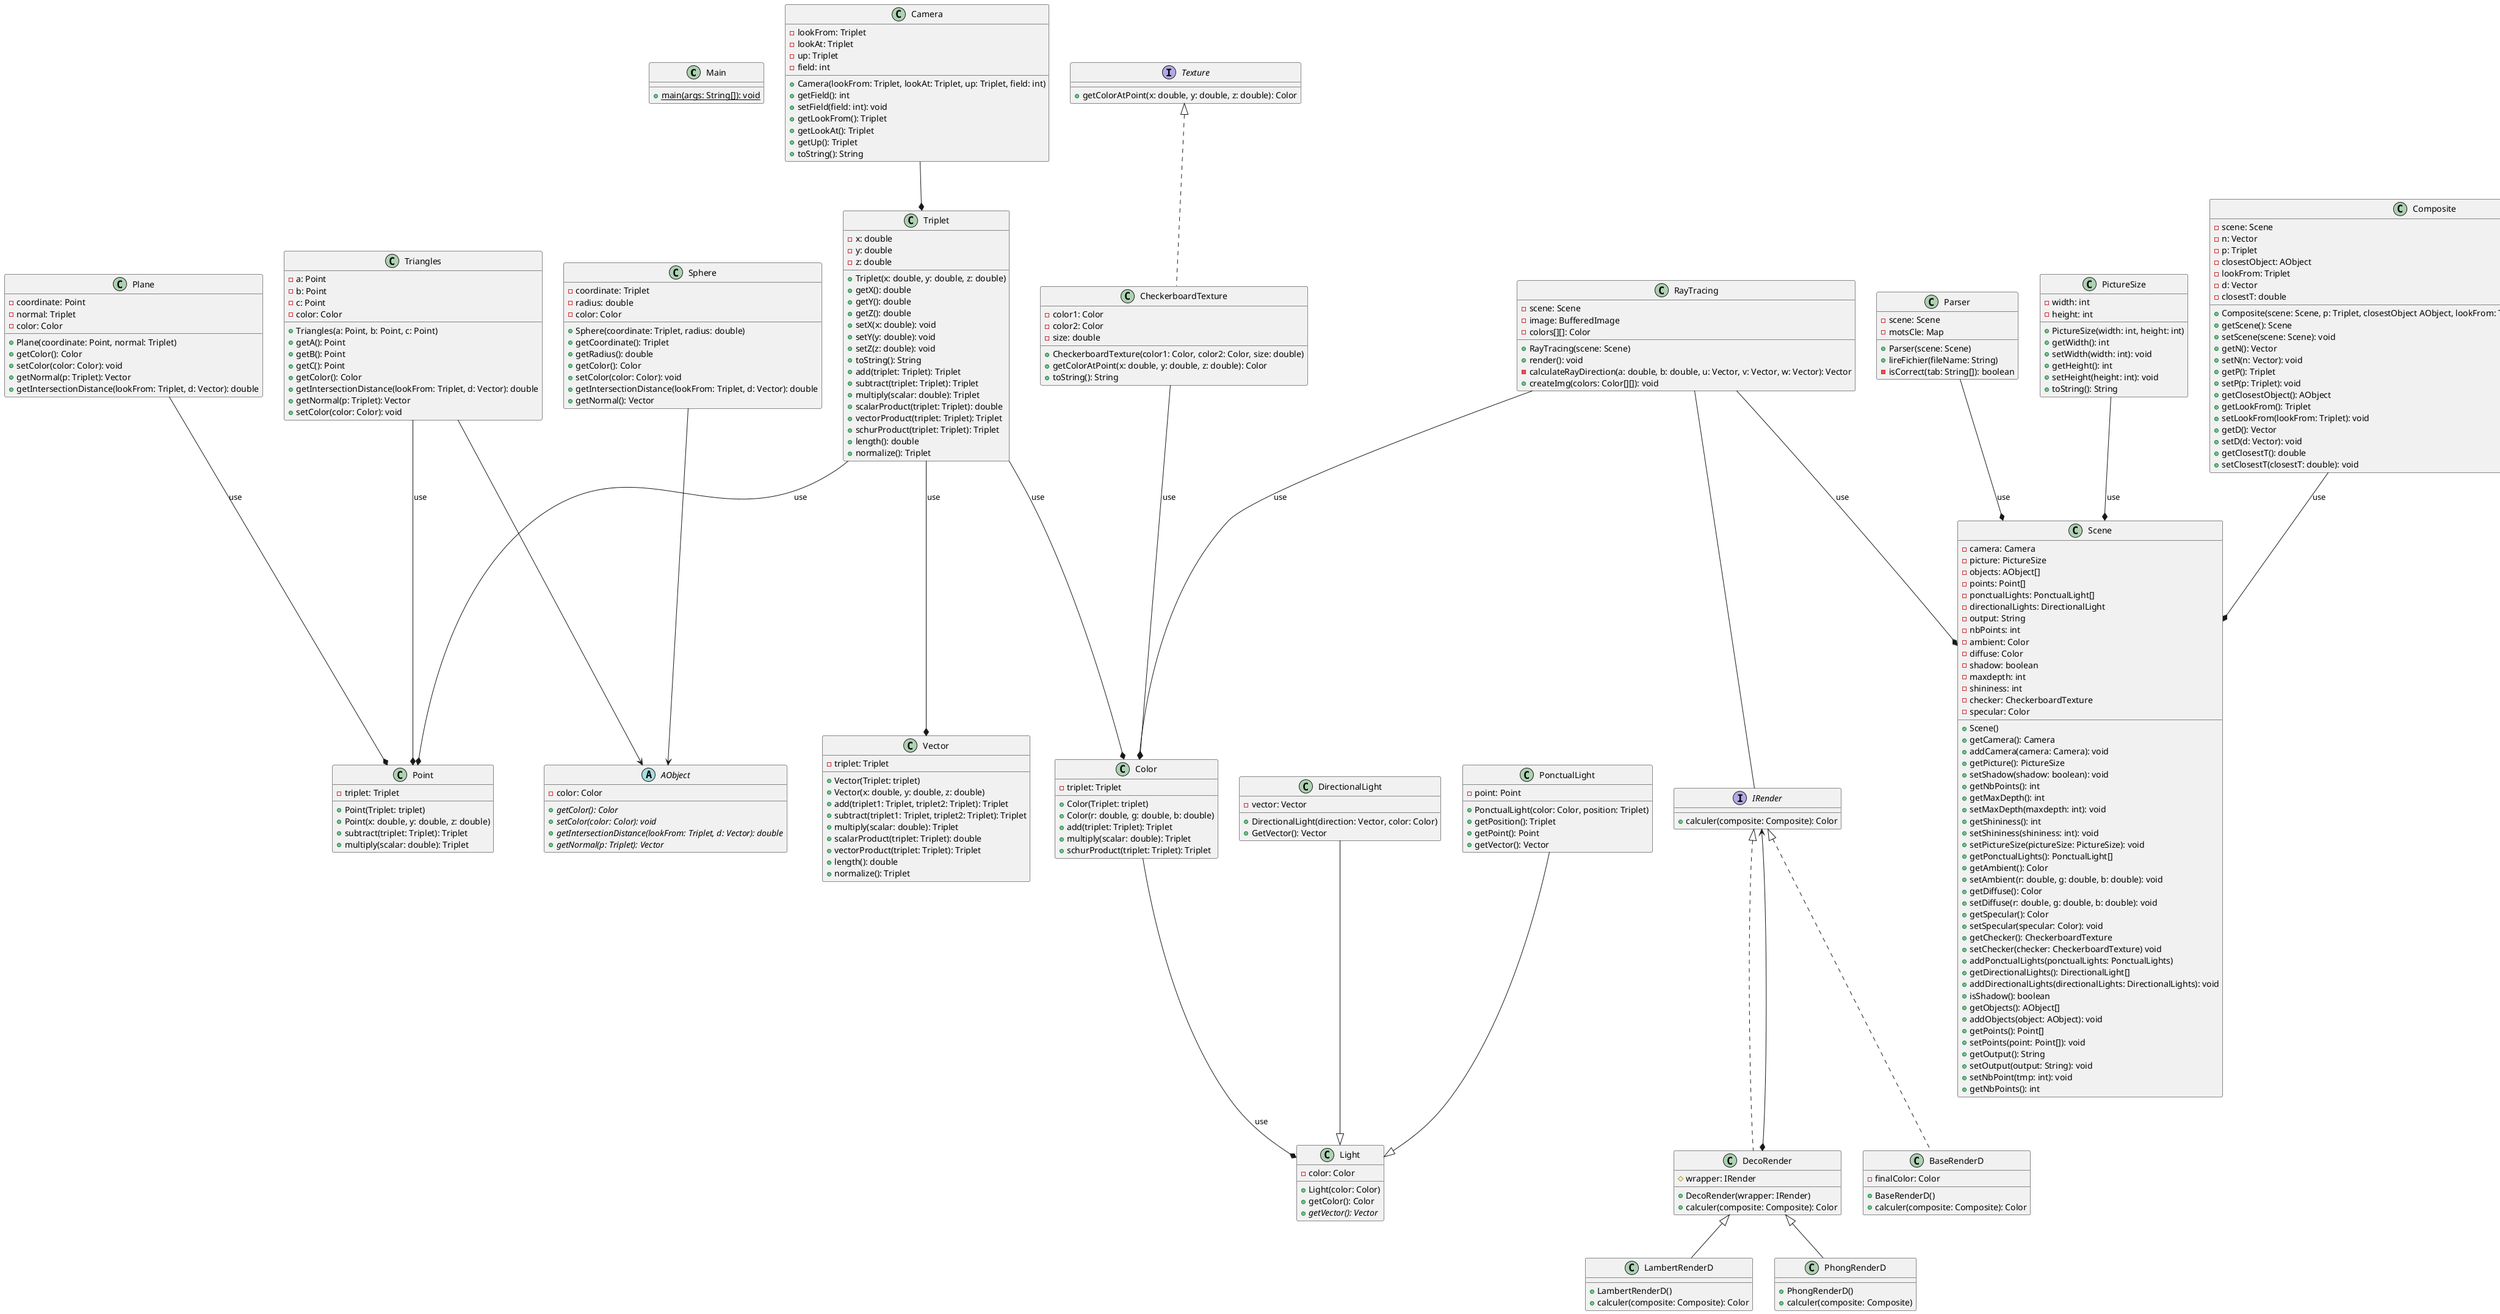 @startuml
'https://plantuml.com/class-diagram

class Main{
  + {static} main(args: String[]): void
}

class Triplet {
  - x: double
  - y: double
  - z: double
  + Triplet(x: double, y: double, z: double)
  + getX(): double
  + getY(): double
  + getZ(): double
  + setX(x: double): void
  + setY(y: double): void
  + setZ(z: double): void
  + toString(): String
  + add(triplet: Triplet): Triplet
  + subtract(triplet: Triplet): Triplet
  + multiply(scalar: double): Triplet
  + scalarProduct(triplet: Triplet): double
  + vectorProduct(triplet: Triplet): Triplet
  + schurProduct(triplet: Triplet): Triplet
  + length(): double
  + normalize(): Triplet
}

class Point {
  - triplet: Triplet
  + Point(Triplet: triplet)
  + Point(x: double, y: double, z: double)
  + subtract(triplet: Triplet): Triplet
  + multiply(scalar: double): Triplet
}

class Vector {
  - triplet: Triplet
  + Vector(Triplet: triplet)
  + Vector(x: double, y: double, z: double)
  + add(triplet1: Triplet, triplet2: Triplet): Triplet
  + subtract(triplet1: Triplet, triplet2: Triplet): Triplet
  + multiply(scalar: double): Triplet
  + scalarProduct(triplet: Triplet): double
  + vectorProduct(triplet: Triplet): Triplet
  + length(): double
  + normalize(): Triplet
}

class Color {
  - triplet: Triplet
  + Color(Triplet: triplet)
  + Color(r: double, g: double, b: double)
  + add(triplet: Triplet): Triplet
  + multiply(scalar: double): Triplet
  + schurProduct(triplet: Triplet): Triplet

}

class Light {
  - color: Color
  + Light(color: Color)
  + getColor(): Color
  + {abstract} getVector(): Vector
}

class DirectionalLight {
  - vector: Vector
  + DirectionalLight(direction: Vector, color: Color)
  + GetVector(): Vector
}

class PonctualLight {
  - point: Point
  + PonctualLight(color: Color, position: Triplet)
  + getPosition(): Triplet
  + getPoint(): Point
  + getVector(): Vector
}

abstract class AObject{
  - color: Color
  + {abstract} getColor(): Color
  + {abstract} setColor(color: Color): void
  + {abstract} getIntersectionDistance(lookFrom: Triplet, d: Vector): double
  + {abstract} getNormal(p: Triplet): Vector
}

class Plane {
  - coordinate: Point
  - normal: Triplet
  - color: Color
  + Plane(coordinate: Point, normal: Triplet)
  + getColor(): Color
  + setColor(color: Color): void
  + getNormal(p: Triplet): Vector
  + getIntersectionDistance(lookFrom: Triplet, d: Vector): double
}

class Triangles {
  - a: Point
  - b: Point
  - c: Point
  - color: Color
  + Triangles(a: Point, b: Point, c: Point)
  + getA(): Point
  + getB(): Point
  + getC(): Point
  + getColor(): Color
  + getIntersectionDistance(lookFrom: Triplet, d: Vector): double
  + getNormal(p: Triplet): Vector
  + setColor(color: Color): void
}

class Sphere {
  - coordinate: Triplet
  - radius: double
  - color: Color
  + Sphere(coordinate: Triplet, radius: double)
  + getCoordinate(): Triplet
  + getRadius(): double
  + getColor(): Color
  + setColor(color: Color): void
  + getIntersectionDistance(lookFrom: Triplet, d: Vector): double
  + getNormal(): Vector
}

class CheckerboardTexture implements Texture{
  - color1: Color
  - color2: Color
  - size: double
  + CheckerboardTexture(color1: Color, color2: Color, size: double)
  + getColorAtPoint(x: double, y: double, z: double): Color
  + toString(): String
}

interface Texture{
  + getColorAtPoint(x: double, y: double, z: double): Color
}

class Scene {
  - camera: Camera
  - picture: PictureSize
  - objects: AObject[]
  - points: Point[]
  - ponctualLights: PonctualLight[]
  - directionalLights: DirectionalLight
  - output: String
  - nbPoints: int
  - ambient: Color
  - diffuse: Color
  - shadow: boolean
  - maxdepth: int
  - shininess: int
  - checker: CheckerboardTexture
  - specular: Color
  + Scene()
  + getCamera(): Camera
  + addCamera(camera: Camera): void
  + getPicture(): PictureSize
  + setShadow(shadow: boolean): void
  + getNbPoints(): int
  + getMaxDepth(): int
  + setMaxDepth(maxdepth: int): void
  + getShininess(): int
  + setShininess(shininess: int): void
  + setPictureSize(pictureSize: PictureSize): void
  + getPonctualLights(): PonctualLight[]
  + getAmbient(): Color
  + setAmbient(r: double, g: double, b: double): void
  + getDiffuse(): Color
  + setDiffuse(r: double, g: double, b: double): void
  + getSpecular(): Color
  + setSpecular(specular: Color): void
  + getChecker(): CheckerboardTexture
  + setChecker(checker: CheckerboardTexture) void
  + addPonctualLights(ponctualLights: PonctualLights)
  + getDirectionalLights(): DirectionalLight[]
  + addDirectionalLights(directionalLights: DirectionalLights): void
  + isShadow(): boolean
  + getObjects(): AObject[]
  + addObjects(object: AObject): void
  + getPoints(): Point[]
  + setPoints(point: Point[]): void
  + getOutput(): String
  + setOutput(output: String): void
  + setNbPoint(tmp: int): void
  + getNbPoints(): int
}

class Parser{
  - scene: Scene
  - motsCle: Map
  + Parser(scene: Scene)
  + lireFichier(fileName: String)
  - isCorrect(tab: String[]): boolean
}

class RayTracing {
  - scene: Scene
  - image: BufferedImage
  - colors[][]: Color
  + RayTracing(scene: Scene)
  + render(): void
  - calculateRayDirection(a: double, b: double, u: Vector, v: Vector, w: Vector): Vector
  + createImg(colors: Color[][]): void
}

class PictureSize{
    - width: int
    - height: int
    + PictureSize(width: int, height: int)
    + getWidth(): int
    + setWidth(width: int): void
    + getHeight(): int
    + setHeight(height: int): void
    + toString(): String
}

class Camera{
  - lookFrom: Triplet
  - lookAt: Triplet
  - up: Triplet
  - field: int
  + Camera(lookFrom: Triplet, lookAt: Triplet, up: Triplet, field: int)
  + getField(): int
  + setField(field: int): void
  + getLookFrom(): Triplet
  + getLookAt(): Triplet
  + getUp(): Triplet
  + toString(): String
}

class ComportementAmbient extends AbstractParser{
  + ComportementAmbient()
}

class ParserAmbient implements IParser{
  - tabDouble: Double[]
  + isCorrect(scene: Scene, tab[]: String)
}

class ComportementCamera extends AbstractParser{
  + ComportementCamera()
}

class ParserCamera implements IParser{
  - tabDouble: Double[]
  + isCorrect(scene: Scene, tab[]: String)
}

class ComportementChecker extends AbstractParser{
  + ComportementChecker()
}

class ParserChecker implements IParser{
  - tabDouble: Double[]
  + isCorrect(scene: Scene, tab[]: String)
}

class ComportementDiffuse extends AbstractParser{
  + ComportementDiffuse()
}

class ParserDiffuse implements IParser{
  - tabDouble: Double[]
  + isCorrect(scene: Scene, tab[]: String)
}

class ComportementDirectional extends AbstractParser{
  + ComportementDirectional()
}

class ParserDirectional implements IParser{
  - tabDouble: Double[]
  + isCorrect(scene: Scene, tab[]: String)
}

class ComportementMaxdepth extends AbstractParser{
  + ComportementMaxdepth()
}

class ParserMaxdepth implements IParser{
  - tabDouble: Double[]
  + isCorrect(scene: Scene, tab[]: String)
}

class ComportementMaxverts extends AbstractParser{
  + ComportementMaxverts()
}

class ParserMaxverts implements IParser{
  - tabDouble: Double[]
  + isCorrect(scene: Scene, tab[]: String)
}

class ComportementOutput extends AbstractParser{
  + ComportementOutput()
}

class ParserOutput implements IParser{
  - tabDouble: Double[]
  + isCorrect(scene: Scene, tab[]: String)
}

class ComportementPlane extends AbstractParser{
  + ComportementPlane()
}

class ParserPlane implements IParser{
  - tabDouble: Double[]
  + isCorrect(scene: Scene, tab[]: String)
}

class ComportementPoint extends AbstractParser{
  + ComportementPoint()
}

class ParserPoint implements IParser{
  - tabDouble: Double[]
  + isCorrect(scene: Scene, tab[]: String)
}

class ComportementShadow extends AbstractParser{
  + ComportementShadow()
}

class ParserShadow implements IParser{
  - tabDouble: Double[]
  + isCorrect(scene: Scene, tab[]: String)
}

class ComportementShininess extends AbstractParser{
  + ComportementShininess()
}

class ParserShininess implements IParser{
  - tabDouble: Double[]
  + isCorrect(scene: Scene, tab[]: String)
}

class ComportementSize extends AbstractParser{
  + ComportementSize()
}

class ParserSize implements IParser{
  - tabDouble: Double[]
  + isCorrect(scene: Scene, tab[]: String)
}

class ComportementSpecular extends AbstractParser{
  + ComportementSpecular()
}

class ParserSpecular implements IParser{
  - tabDouble: Double[]
  + isCorrect(scene: Scene, tab[]: String)
}

class ComportementSphere extends AbstractParser{
  + ComportementSphere()
}

class ParserSphere implements IParser{
  - tabDouble: Double[]
  + isCorrect(scene: Scene, tab[]: String)
}

class ComportementTri extends AbstractParser{
  + ComportementTri()
}

class ParserTri implements IParser{
  - tabDouble: Double[]
  + isCorrect(scene: Scene, tab[]: String)
}

class ComportementVertex extends AbstractParser{
  + ComportementVertex()
}

class ParserVertex implements IParser{
  - tabDouble: Double[]
  + isCorrect(scene: Scene, tab[]: String)
}

abstract class AbstractParser{
  # iParser: IParser
  + isObjectCorrect(scene: Scene, tab[]: String): boolean
}

interface IParser{
  + isCorrect(scene: Scene, tab[]: String): boolean
}

class Composite{
  - scene: Scene
  - n: Vector
  - p: Triplet
  - closestObject: AObject
  - lookFrom: Triplet
  - d: Vector
  - closestT: double
  + Composite(scene: Scene, p: Triplet, closestObject AObject, lookFrom: Triplet, d: Vector, closestT: double)
  + getScene(): Scene
  + setScene(scene: Scene): void
  + getN(): Vector
  + setN(n: Vector): void
  + getP(): Triplet
  + setP(p: Triplet): void
  + getClosestObject(): AObject
  + getLookFrom(): Triplet
  + setLookFrom(lookFrom: Triplet): void
  + getD(): Vector
  + setD(d: Vector): void
  + getClosestT(): double
  + setClosestT(closestT: double): void
}

class BaseRenderD implements IRender{
  - finalColor: Color
  + BaseRenderD()
  + calculer(composite: Composite): Color
}

class LambertRenderD extends DecoRender{
  + LambertRenderD()
  + calculer(composite: Composite): Color
}

class PhongRenderD extends DecoRender{
  + PhongRenderD()
  + calculer(composite: Composite)
}

class DecoRender implements IRender{
  # wrapper: IRender
  + DecoRender(wrapper: IRender)
  + calculer(composite: Composite): Color
}

interface IRender{
  + calculer(composite: Composite): Color
}

DirectionalLight --|> Light
PonctualLight --|> Light

RayTracing --* Scene : use
RayTracing --* Color : use

Color --* Light : use
Plane --* Point : use
Triangles --* Point : use
Triplet --* Point : use
Triplet --* Vector : use
Triplet --* Color : use
Composite --* Scene : use
Parser --* Scene : use
CheckerboardTexture --* Color : use
Sphere --> AObject
Triangles --> AObject
PictureSize --* Scene : use

IRender <--* DecoRender

Camera --* Triplet

RayTracing -- IRender


@enduml
